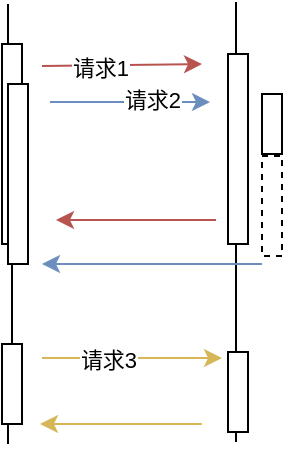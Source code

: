 <mxfile version="20.2.3" type="device"><diagram id="WrHfw3f1hBBSS4SuCd59" name="第 1 页"><mxGraphModel dx="942" dy="695" grid="1" gridSize="10" guides="1" tooltips="1" connect="1" arrows="1" fold="1" page="1" pageScale="1" pageWidth="827" pageHeight="1169" math="0" shadow="0"><root><mxCell id="0"/><mxCell id="1" parent="0"/><mxCell id="Mw4MMLSVp8jAb6nV25jB-1" value="" style="endArrow=none;html=1;rounded=0;startArrow=none;" edge="1" parent="1" source="Mw4MMLSVp8jAb6nV25jB-12"><mxGeometry width="50" height="50" relative="1" as="geometry"><mxPoint x="153" y="310" as="sourcePoint"/><mxPoint x="153" y="90" as="targetPoint"/></mxGeometry></mxCell><mxCell id="Mw4MMLSVp8jAb6nV25jB-2" value="" style="endArrow=none;html=1;rounded=0;" edge="1" parent="1"><mxGeometry width="50" height="50" relative="1" as="geometry"><mxPoint x="267" y="309" as="sourcePoint"/><mxPoint x="267" y="89" as="targetPoint"/></mxGeometry></mxCell><mxCell id="Mw4MMLSVp8jAb6nV25jB-3" value="" style="endArrow=classic;html=1;rounded=0;fillColor=#f8cecc;strokeColor=#b85450;" edge="1" parent="1"><mxGeometry width="50" height="50" relative="1" as="geometry"><mxPoint x="170" y="121" as="sourcePoint"/><mxPoint x="250" y="120" as="targetPoint"/></mxGeometry></mxCell><mxCell id="Mw4MMLSVp8jAb6nV25jB-4" value="请求1" style="edgeLabel;html=1;align=center;verticalAlign=middle;resizable=0;points=[];" vertex="1" connectable="0" parent="Mw4MMLSVp8jAb6nV25jB-3"><mxGeometry x="-0.271" y="-1" relative="1" as="geometry"><mxPoint as="offset"/></mxGeometry></mxCell><mxCell id="Mw4MMLSVp8jAb6nV25jB-5" value="" style="endArrow=classic;html=1;rounded=0;fillColor=#f8cecc;strokeColor=#b85450;" edge="1" parent="1"><mxGeometry width="50" height="50" relative="1" as="geometry"><mxPoint x="257" y="198" as="sourcePoint"/><mxPoint x="177" y="198" as="targetPoint"/></mxGeometry></mxCell><mxCell id="Mw4MMLSVp8jAb6nV25jB-6" value="" style="endArrow=classic;html=1;rounded=0;fillColor=#dae8fc;strokeColor=#6c8ebf;" edge="1" parent="1"><mxGeometry width="50" height="50" relative="1" as="geometry"><mxPoint x="174" y="139" as="sourcePoint"/><mxPoint x="254" y="139" as="targetPoint"/></mxGeometry></mxCell><mxCell id="Mw4MMLSVp8jAb6nV25jB-7" value="请求2" style="edgeLabel;html=1;align=center;verticalAlign=middle;resizable=0;points=[];" vertex="1" connectable="0" parent="Mw4MMLSVp8jAb6nV25jB-6"><mxGeometry x="0.453" relative="1" as="geometry"><mxPoint x="-7" y="-1" as="offset"/></mxGeometry></mxCell><mxCell id="Mw4MMLSVp8jAb6nV25jB-8" value="" style="endArrow=classic;html=1;rounded=0;fillColor=#dae8fc;strokeColor=#6c8ebf;" edge="1" parent="1"><mxGeometry width="50" height="50" relative="1" as="geometry"><mxPoint x="280" y="220" as="sourcePoint"/><mxPoint x="170" y="220" as="targetPoint"/></mxGeometry></mxCell><mxCell id="Mw4MMLSVp8jAb6nV25jB-9" value="" style="endArrow=classic;html=1;rounded=0;fillColor=#fff2cc;strokeColor=#d6b656;" edge="1" parent="1"><mxGeometry width="50" height="50" relative="1" as="geometry"><mxPoint x="170" y="267" as="sourcePoint"/><mxPoint x="260" y="267" as="targetPoint"/></mxGeometry></mxCell><mxCell id="Mw4MMLSVp8jAb6nV25jB-10" value="请求3" style="edgeLabel;html=1;align=center;verticalAlign=middle;resizable=0;points=[];" vertex="1" connectable="0" parent="Mw4MMLSVp8jAb6nV25jB-9"><mxGeometry x="-0.271" y="-1" relative="1" as="geometry"><mxPoint as="offset"/></mxGeometry></mxCell><mxCell id="Mw4MMLSVp8jAb6nV25jB-11" value="" style="endArrow=classic;html=1;rounded=0;fillColor=#fff2cc;strokeColor=#d6b656;" edge="1" parent="1"><mxGeometry width="50" height="50" relative="1" as="geometry"><mxPoint x="250" y="300" as="sourcePoint"/><mxPoint x="169" y="300" as="targetPoint"/></mxGeometry></mxCell><mxCell id="Mw4MMLSVp8jAb6nV25jB-12" value="" style="html=1;points=[];perimeter=orthogonalPerimeter;" vertex="1" parent="1"><mxGeometry x="150" y="110" width="10" height="100" as="geometry"/></mxCell><mxCell id="Mw4MMLSVp8jAb6nV25jB-13" value="" style="endArrow=none;html=1;rounded=0;startArrow=none;" edge="1" parent="1" source="Mw4MMLSVp8jAb6nV25jB-15" target="Mw4MMLSVp8jAb6nV25jB-12"><mxGeometry width="50" height="50" relative="1" as="geometry"><mxPoint x="153" y="310" as="sourcePoint"/><mxPoint x="153" y="90" as="targetPoint"/></mxGeometry></mxCell><mxCell id="Mw4MMLSVp8jAb6nV25jB-14" value="" style="html=1;points=[];perimeter=orthogonalPerimeter;" vertex="1" parent="1"><mxGeometry x="263" y="115" width="10" height="95" as="geometry"/></mxCell><mxCell id="Mw4MMLSVp8jAb6nV25jB-15" value="" style="html=1;points=[];perimeter=orthogonalPerimeter;" vertex="1" parent="1"><mxGeometry x="153" y="130" width="10" height="90" as="geometry"/></mxCell><mxCell id="Mw4MMLSVp8jAb6nV25jB-16" value="" style="endArrow=none;html=1;rounded=0;startArrow=none;" edge="1" parent="1" source="Mw4MMLSVp8jAb6nV25jB-19" target="Mw4MMLSVp8jAb6nV25jB-15"><mxGeometry width="50" height="50" relative="1" as="geometry"><mxPoint x="153" y="310" as="sourcePoint"/><mxPoint x="153" y="150" as="targetPoint"/></mxGeometry></mxCell><mxCell id="Mw4MMLSVp8jAb6nV25jB-17" value="" style="html=1;points=[];perimeter=orthogonalPerimeter;" vertex="1" parent="1"><mxGeometry x="280" y="135" width="10" height="30" as="geometry"/></mxCell><mxCell id="Mw4MMLSVp8jAb6nV25jB-18" value="" style="html=1;points=[];perimeter=orthogonalPerimeter;dashed=1;" vertex="1" parent="1"><mxGeometry x="280" y="166" width="10" height="50" as="geometry"/></mxCell><mxCell id="Mw4MMLSVp8jAb6nV25jB-19" value="" style="html=1;points=[];perimeter=orthogonalPerimeter;" vertex="1" parent="1"><mxGeometry x="150" y="260" width="10" height="40" as="geometry"/></mxCell><mxCell id="Mw4MMLSVp8jAb6nV25jB-20" value="" style="endArrow=none;html=1;rounded=0;" edge="1" parent="1" target="Mw4MMLSVp8jAb6nV25jB-19"><mxGeometry width="50" height="50" relative="1" as="geometry"><mxPoint x="153" y="310" as="sourcePoint"/><mxPoint x="153" y="220" as="targetPoint"/></mxGeometry></mxCell><mxCell id="Mw4MMLSVp8jAb6nV25jB-21" value="" style="html=1;points=[];perimeter=orthogonalPerimeter;" vertex="1" parent="1"><mxGeometry x="263" y="264" width="10" height="40" as="geometry"/></mxCell></root></mxGraphModel></diagram></mxfile>